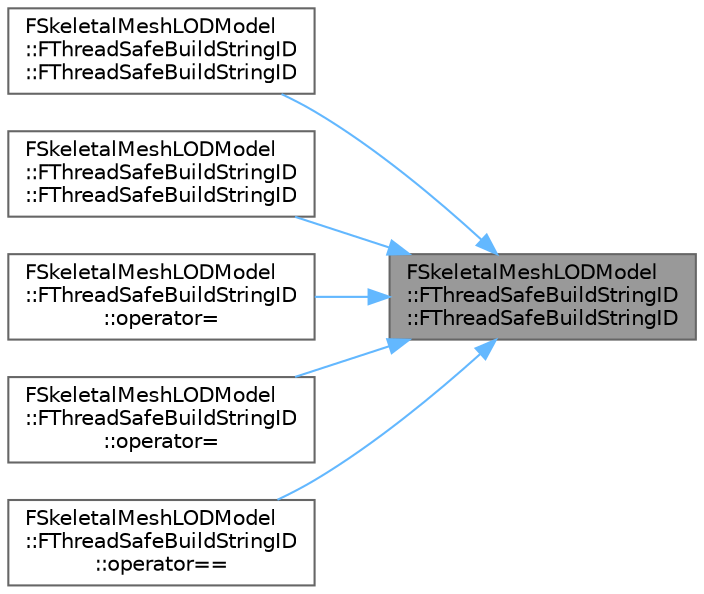 digraph "FSkeletalMeshLODModel::FThreadSafeBuildStringID::FThreadSafeBuildStringID"
{
 // INTERACTIVE_SVG=YES
 // LATEX_PDF_SIZE
  bgcolor="transparent";
  edge [fontname=Helvetica,fontsize=10,labelfontname=Helvetica,labelfontsize=10];
  node [fontname=Helvetica,fontsize=10,shape=box,height=0.2,width=0.4];
  rankdir="RL";
  Node1 [id="Node000001",label="FSkeletalMeshLODModel\l::FThreadSafeBuildStringID\l::FThreadSafeBuildStringID",height=0.2,width=0.4,color="gray40", fillcolor="grey60", style="filled", fontcolor="black",tooltip=" "];
  Node1 -> Node2 [id="edge1_Node000001_Node000002",dir="back",color="steelblue1",style="solid",tooltip=" "];
  Node2 [id="Node000002",label="FSkeletalMeshLODModel\l::FThreadSafeBuildStringID\l::FThreadSafeBuildStringID",height=0.2,width=0.4,color="grey40", fillcolor="white", style="filled",URL="$de/d37/structFSkeletalMeshLODModel_1_1FThreadSafeBuildStringID.html#a7e5064de503a4964ffdae1a1e0e5bd22",tooltip=" "];
  Node1 -> Node3 [id="edge2_Node000001_Node000003",dir="back",color="steelblue1",style="solid",tooltip=" "];
  Node3 [id="Node000003",label="FSkeletalMeshLODModel\l::FThreadSafeBuildStringID\l::FThreadSafeBuildStringID",height=0.2,width=0.4,color="grey40", fillcolor="white", style="filled",URL="$de/d37/structFSkeletalMeshLODModel_1_1FThreadSafeBuildStringID.html#a8a84d09b125ae35fa94e53613340139c",tooltip=" "];
  Node1 -> Node4 [id="edge3_Node000001_Node000004",dir="back",color="steelblue1",style="solid",tooltip=" "];
  Node4 [id="Node000004",label="FSkeletalMeshLODModel\l::FThreadSafeBuildStringID\l::operator=",height=0.2,width=0.4,color="grey40", fillcolor="white", style="filled",URL="$de/d37/structFSkeletalMeshLODModel_1_1FThreadSafeBuildStringID.html#a5b2999b27d6adb51b2d3f72f85ce6d70",tooltip=" "];
  Node1 -> Node5 [id="edge4_Node000001_Node000005",dir="back",color="steelblue1",style="solid",tooltip=" "];
  Node5 [id="Node000005",label="FSkeletalMeshLODModel\l::FThreadSafeBuildStringID\l::operator=",height=0.2,width=0.4,color="grey40", fillcolor="white", style="filled",URL="$de/d37/structFSkeletalMeshLODModel_1_1FThreadSafeBuildStringID.html#ae781bb0acd260e09eb4f0100739c0cda",tooltip=" "];
  Node1 -> Node6 [id="edge5_Node000001_Node000006",dir="back",color="steelblue1",style="solid",tooltip=" "];
  Node6 [id="Node000006",label="FSkeletalMeshLODModel\l::FThreadSafeBuildStringID\l::operator==",height=0.2,width=0.4,color="grey40", fillcolor="white", style="filled",URL="$de/d37/structFSkeletalMeshLODModel_1_1FThreadSafeBuildStringID.html#ab04805e065d0ebc71a09c15774dedf22",tooltip=" "];
}
